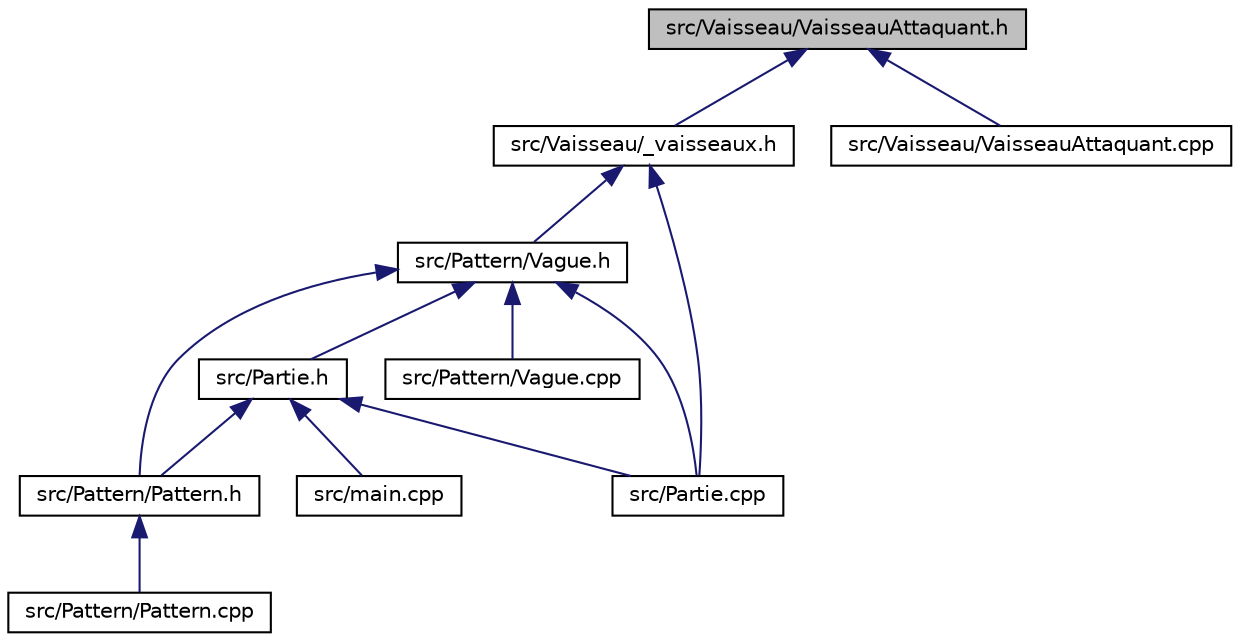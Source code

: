 digraph "src/Vaisseau/VaisseauAttaquant.h"
{
 // INTERACTIVE_SVG=YES
  edge [fontname="Helvetica",fontsize="10",labelfontname="Helvetica",labelfontsize="10"];
  node [fontname="Helvetica",fontsize="10",shape=record];
  Node27 [label="src/Vaisseau/VaisseauAttaquant.h",height=0.2,width=0.4,color="black", fillcolor="grey75", style="filled", fontcolor="black"];
  Node27 -> Node28 [dir="back",color="midnightblue",fontsize="10",style="solid"];
  Node28 [label="src/Vaisseau/_vaisseaux.h",height=0.2,width=0.4,color="black", fillcolor="white", style="filled",URL="$__vaisseaux_8h.html"];
  Node28 -> Node29 [dir="back",color="midnightblue",fontsize="10",style="solid"];
  Node29 [label="src/Pattern/Vague.h",height=0.2,width=0.4,color="black", fillcolor="white", style="filled",URL="$_vague_8h.html"];
  Node29 -> Node30 [dir="back",color="midnightblue",fontsize="10",style="solid"];
  Node30 [label="src/Partie.h",height=0.2,width=0.4,color="black", fillcolor="white", style="filled",URL="$_partie_8h.html"];
  Node30 -> Node31 [dir="back",color="midnightblue",fontsize="10",style="solid"];
  Node31 [label="src/main.cpp",height=0.2,width=0.4,color="black", fillcolor="white", style="filled",URL="$main_8cpp.html"];
  Node30 -> Node32 [dir="back",color="midnightblue",fontsize="10",style="solid"];
  Node32 [label="src/Partie.cpp",height=0.2,width=0.4,color="black", fillcolor="white", style="filled",URL="$_partie_8cpp.html"];
  Node30 -> Node33 [dir="back",color="midnightblue",fontsize="10",style="solid"];
  Node33 [label="src/Pattern/Pattern.h",height=0.2,width=0.4,color="black", fillcolor="white", style="filled",URL="$_pattern_8h.html"];
  Node33 -> Node34 [dir="back",color="midnightblue",fontsize="10",style="solid"];
  Node34 [label="src/Pattern/Pattern.cpp",height=0.2,width=0.4,color="black", fillcolor="white", style="filled",URL="$_pattern_8cpp.html"];
  Node29 -> Node32 [dir="back",color="midnightblue",fontsize="10",style="solid"];
  Node29 -> Node33 [dir="back",color="midnightblue",fontsize="10",style="solid"];
  Node29 -> Node35 [dir="back",color="midnightblue",fontsize="10",style="solid"];
  Node35 [label="src/Pattern/Vague.cpp",height=0.2,width=0.4,color="black", fillcolor="white", style="filled",URL="$_vague_8cpp.html"];
  Node28 -> Node32 [dir="back",color="midnightblue",fontsize="10",style="solid"];
  Node27 -> Node36 [dir="back",color="midnightblue",fontsize="10",style="solid"];
  Node36 [label="src/Vaisseau/VaisseauAttaquant.cpp",height=0.2,width=0.4,color="black", fillcolor="white", style="filled",URL="$_vaisseau_attaquant_8cpp.html"];
}
